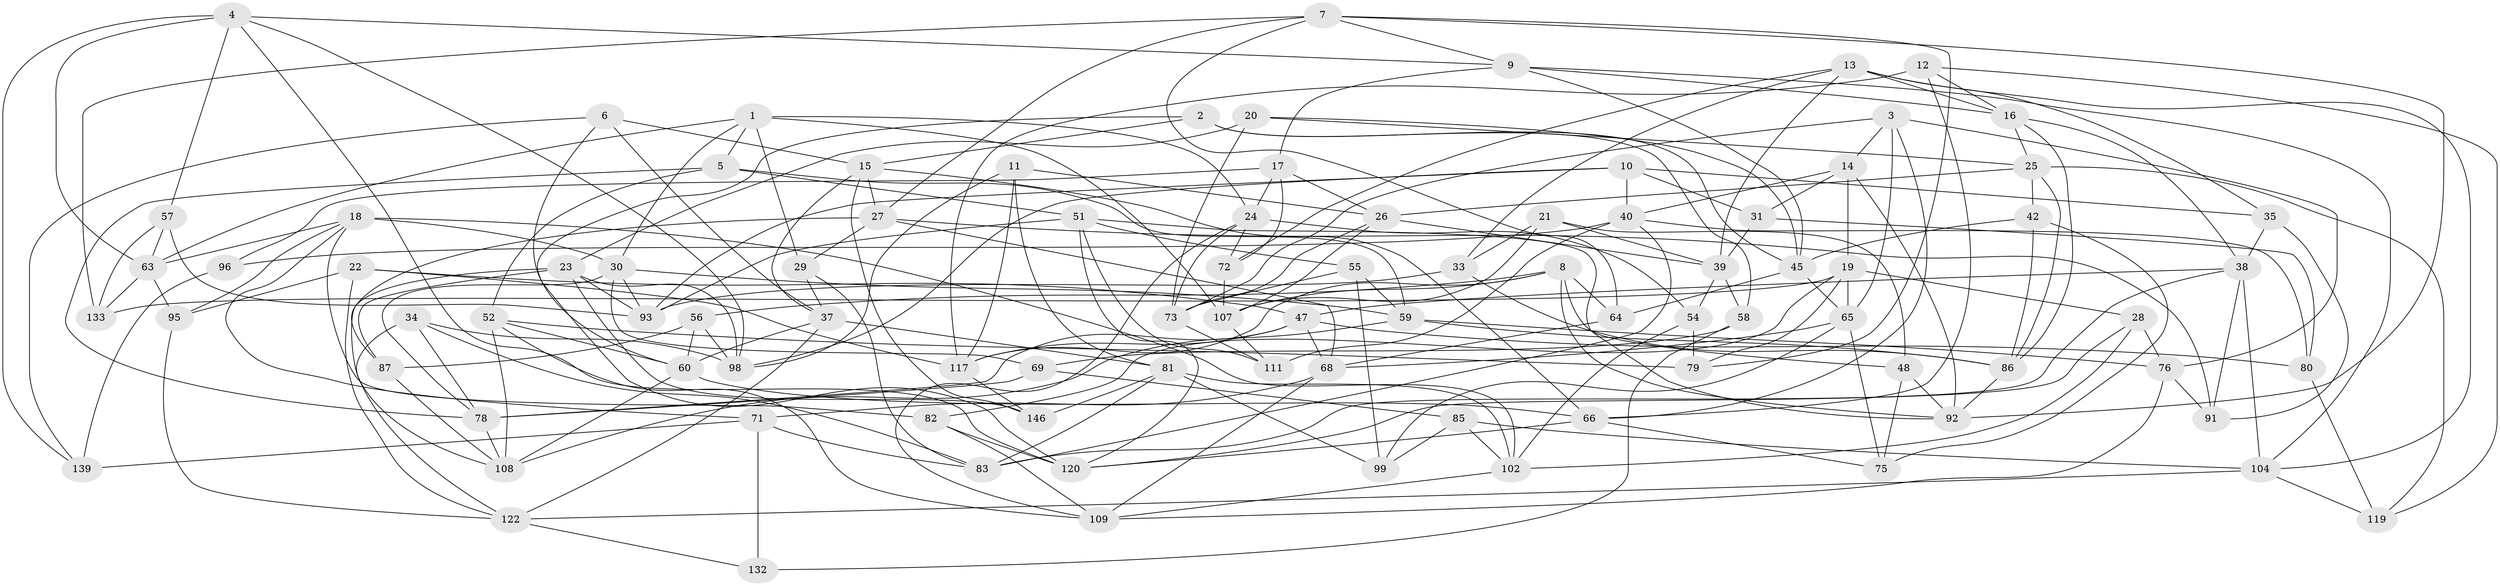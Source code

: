 // original degree distribution, {4: 1.0}
// Generated by graph-tools (version 1.1) at 2025/42/03/06/25 10:42:21]
// undirected, 92 vertices, 232 edges
graph export_dot {
graph [start="1"]
  node [color=gray90,style=filled];
  1 [super="+145"];
  2;
  3 [super="+90"];
  4 [super="+135"];
  5 [super="+36"];
  6;
  7 [super="+143"];
  8 [super="+118"];
  9 [super="+114"];
  10 [super="+121"];
  11;
  12;
  13 [super="+110"];
  14 [super="+32"];
  15 [super="+53"];
  16 [super="+134"];
  17 [super="+46"];
  18 [super="+41"];
  19 [super="+50"];
  20;
  21;
  22;
  23 [super="+142"];
  24 [super="+43"];
  25 [super="+89"];
  26 [super="+62"];
  27 [super="+70"];
  28;
  29;
  30 [super="+88"];
  31 [super="+138"];
  33;
  34;
  35;
  37 [super="+136"];
  38 [super="+44"];
  39 [super="+61"];
  40 [super="+67"];
  42;
  45 [super="+137"];
  47 [super="+49"];
  48;
  51 [super="+84"];
  52 [super="+101"];
  54;
  55;
  56;
  57;
  58;
  59 [super="+124"];
  60 [super="+128"];
  63 [super="+103"];
  64;
  65 [super="+77"];
  66 [super="+144"];
  68 [super="+105"];
  69;
  71 [super="+74"];
  72;
  73 [super="+112"];
  75;
  76 [super="+113"];
  78 [super="+140"];
  79;
  80;
  81 [super="+141"];
  82;
  83 [super="+97"];
  85;
  86 [super="+94"];
  87;
  91;
  92 [super="+127"];
  93 [super="+100"];
  95;
  96;
  98 [super="+129"];
  99;
  102 [super="+126"];
  104 [super="+106"];
  107 [super="+123"];
  108 [super="+115"];
  109 [super="+116"];
  111;
  117 [super="+130"];
  119;
  120 [super="+125"];
  122 [super="+131"];
  132;
  133;
  139;
  146;
  1 -- 107;
  1 -- 30;
  1 -- 24;
  1 -- 5;
  1 -- 29;
  1 -- 63;
  2 -- 58;
  2 -- 45;
  2 -- 120;
  2 -- 15;
  3 -- 65;
  3 -- 73;
  3 -- 76 [weight=2];
  3 -- 14;
  3 -- 66;
  4 -- 57;
  4 -- 120;
  4 -- 63;
  4 -- 9;
  4 -- 98;
  4 -- 139;
  5 -- 59;
  5 -- 52 [weight=2];
  5 -- 51;
  5 -- 78;
  6 -- 139;
  6 -- 60;
  6 -- 15;
  6 -- 37;
  7 -- 133;
  7 -- 79;
  7 -- 92;
  7 -- 64;
  7 -- 27;
  7 -- 9;
  8 -- 56;
  8 -- 92;
  8 -- 117;
  8 -- 107;
  8 -- 48;
  8 -- 64;
  9 -- 45;
  9 -- 104;
  9 -- 17;
  9 -- 16;
  10 -- 31 [weight=2];
  10 -- 35;
  10 -- 40;
  10 -- 98;
  10 -- 93;
  11 -- 26;
  11 -- 81;
  11 -- 117;
  11 -- 98;
  12 -- 66;
  12 -- 119;
  12 -- 16;
  12 -- 117;
  13 -- 16;
  13 -- 33;
  13 -- 72;
  13 -- 35;
  13 -- 104;
  13 -- 39;
  14 -- 31 [weight=2];
  14 -- 40;
  14 -- 19;
  14 -- 92;
  15 -- 66;
  15 -- 27;
  15 -- 37;
  15 -- 146;
  16 -- 38;
  16 -- 25;
  16 -- 86;
  17 -- 26;
  17 -- 96 [weight=2];
  17 -- 72;
  17 -- 24;
  18 -- 71;
  18 -- 63;
  18 -- 82;
  18 -- 30;
  18 -- 95;
  18 -- 102;
  19 -- 133;
  19 -- 28;
  19 -- 65;
  19 -- 82;
  19 -- 79;
  20 -- 23;
  20 -- 45;
  20 -- 73;
  20 -- 25;
  21 -- 107;
  21 -- 33;
  21 -- 48;
  21 -- 39;
  22 -- 95;
  22 -- 47;
  22 -- 117;
  22 -- 122;
  23 -- 146;
  23 -- 98;
  23 -- 87;
  23 -- 93;
  23 -- 108;
  24 -- 72;
  24 -- 54;
  24 -- 109;
  24 -- 73;
  25 -- 26;
  25 -- 42;
  25 -- 119;
  25 -- 86;
  26 -- 73;
  26 -- 107;
  26 -- 39;
  27 -- 87;
  27 -- 68;
  27 -- 91;
  27 -- 29;
  28 -- 76;
  28 -- 120;
  28 -- 102;
  29 -- 83;
  29 -- 37;
  30 -- 93;
  30 -- 69;
  30 -- 59;
  30 -- 78;
  31 -- 80;
  31 -- 39;
  33 -- 93;
  33 -- 86;
  34 -- 122;
  34 -- 78;
  34 -- 98;
  34 -- 83;
  35 -- 38;
  35 -- 91;
  37 -- 60;
  37 -- 81;
  37 -- 122;
  38 -- 104;
  38 -- 91;
  38 -- 83;
  38 -- 47;
  39 -- 54;
  39 -- 58;
  40 -- 83;
  40 -- 111;
  40 -- 80;
  40 -- 96;
  42 -- 45;
  42 -- 86;
  42 -- 75;
  45 -- 64;
  45 -- 65;
  47 -- 80;
  47 -- 68;
  47 -- 117;
  47 -- 78;
  48 -- 75;
  48 -- 92;
  51 -- 120;
  51 -- 92;
  51 -- 111;
  51 -- 55;
  51 -- 93;
  52 -- 79;
  52 -- 108;
  52 -- 60;
  52 -- 109;
  54 -- 79;
  54 -- 102;
  55 -- 99;
  55 -- 73;
  55 -- 59;
  56 -- 87;
  56 -- 60;
  56 -- 98;
  57 -- 93;
  57 -- 63;
  57 -- 133;
  58 -- 132;
  58 -- 69;
  59 -- 108;
  59 -- 76;
  59 -- 86;
  60 -- 108;
  60 -- 66;
  63 -- 133;
  63 -- 95;
  64 -- 68;
  65 -- 99;
  65 -- 68;
  65 -- 75;
  66 -- 75;
  66 -- 120;
  68 -- 109;
  68 -- 71;
  69 -- 85;
  69 -- 78;
  71 -- 132 [weight=2];
  71 -- 83;
  71 -- 139;
  72 -- 107;
  73 -- 111;
  76 -- 91;
  76 -- 109;
  78 -- 108;
  80 -- 119;
  81 -- 99;
  81 -- 146;
  81 -- 102;
  81 -- 83;
  82 -- 120;
  82 -- 109;
  85 -- 99;
  85 -- 102;
  85 -- 104;
  86 -- 92;
  87 -- 108;
  95 -- 122;
  96 -- 139;
  102 -- 109;
  104 -- 122;
  104 -- 119;
  107 -- 111;
  117 -- 146;
  122 -- 132;
}
